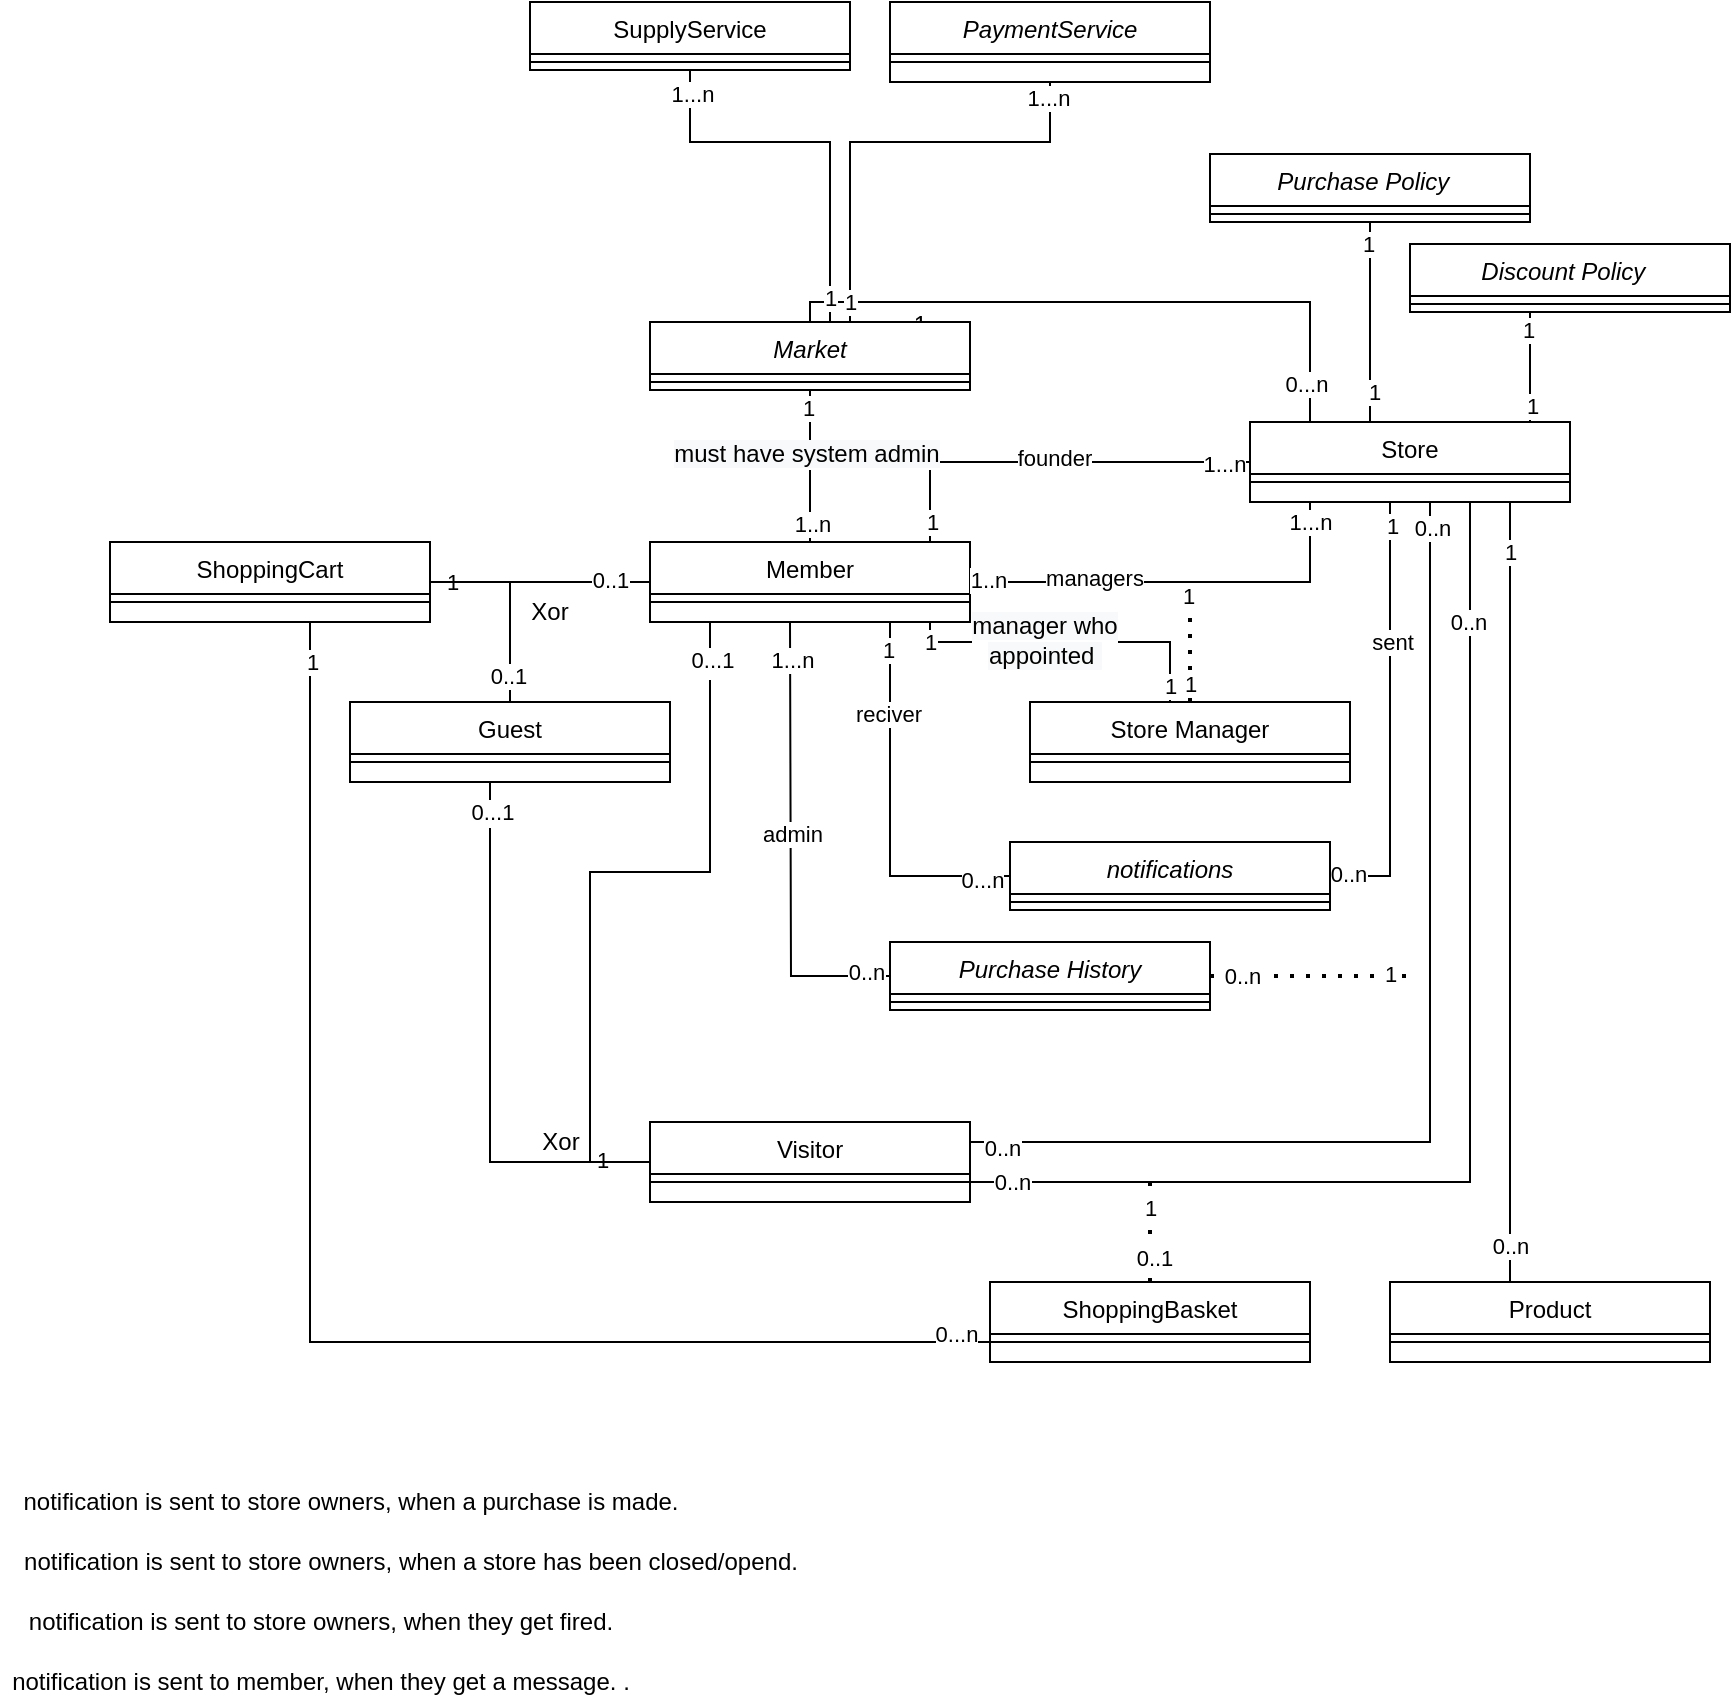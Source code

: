 <mxfile version="17.4.5" type="google"><diagram id="C5RBs43oDa-KdzZeNtuy" name="Page-1"><mxGraphModel dx="1987" dy="1769" grid="1" gridSize="10" guides="1" tooltips="1" connect="1" arrows="1" fold="1" page="1" pageScale="1" pageWidth="827" pageHeight="1169" math="0" shadow="0"><root><mxCell id="WIyWlLk6GJQsqaUBKTNV-0"/><mxCell id="WIyWlLk6GJQsqaUBKTNV-1" parent="WIyWlLk6GJQsqaUBKTNV-0"/><mxCell id="LpfdpN4ZtDPv81EZwWaa-68" style="edgeStyle=orthogonalEdgeStyle;rounded=0;orthogonalLoop=1;jettySize=auto;html=1;endArrow=none;endFill=0;" parent="WIyWlLk6GJQsqaUBKTNV-1" source="LpfdpN4ZtDPv81EZwWaa-0" target="613wISZuIpZAEorDCF2N-21" edge="1"><mxGeometry relative="1" as="geometry"><Array as="points"><mxPoint x="230" y="180"/><mxPoint x="230" y="180"/></Array><mxPoint x="230" y="250" as="sourcePoint"/></mxGeometry></mxCell><mxCell id="LpfdpN4ZtDPv81EZwWaa-69" value="0..1" style="edgeLabel;html=1;align=center;verticalAlign=middle;resizable=0;points=[];" parent="LpfdpN4ZtDPv81EZwWaa-68" vertex="1" connectable="0"><mxGeometry x="-0.886" y="-1" relative="1" as="geometry"><mxPoint x="-14" as="offset"/></mxGeometry></mxCell><mxCell id="LpfdpN4ZtDPv81EZwWaa-114" value="1" style="edgeLabel;html=1;align=center;verticalAlign=middle;resizable=0;points=[];" parent="LpfdpN4ZtDPv81EZwWaa-68" vertex="1" connectable="0"><mxGeometry x="0.801" relative="1" as="geometry"><mxPoint as="offset"/></mxGeometry></mxCell><mxCell id="LpfdpN4ZtDPv81EZwWaa-122" style="edgeStyle=orthogonalEdgeStyle;rounded=0;orthogonalLoop=1;jettySize=auto;html=1;endArrow=none;endFill=0;" parent="WIyWlLk6GJQsqaUBKTNV-1" source="zkfFHV4jXpPFQw0GAbJ--6" target="zkfFHV4jXpPFQw0GAbJ--17" edge="1"><mxGeometry relative="1" as="geometry"><Array as="points"><mxPoint x="670" y="460"/></Array></mxGeometry></mxCell><mxCell id="LpfdpN4ZtDPv81EZwWaa-126" value="0..n" style="edgeLabel;html=1;align=center;verticalAlign=middle;resizable=0;points=[];" parent="LpfdpN4ZtDPv81EZwWaa-122" vertex="1" connectable="0"><mxGeometry x="-0.941" y="-3" relative="1" as="geometry"><mxPoint as="offset"/></mxGeometry></mxCell><mxCell id="LpfdpN4ZtDPv81EZwWaa-127" value="0..n" style="edgeLabel;html=1;align=center;verticalAlign=middle;resizable=0;points=[];" parent="LpfdpN4ZtDPv81EZwWaa-122" vertex="1" connectable="0"><mxGeometry x="0.952" y="-1" relative="1" as="geometry"><mxPoint as="offset"/></mxGeometry></mxCell><mxCell id="zkfFHV4jXpPFQw0GAbJ--6" value="Visitor" style="swimlane;fontStyle=0;align=center;verticalAlign=top;childLayout=stackLayout;horizontal=1;startSize=26;horizontalStack=0;resizeParent=1;resizeLast=0;collapsible=1;marginBottom=0;rounded=0;shadow=0;strokeWidth=1;" parent="WIyWlLk6GJQsqaUBKTNV-1" vertex="1"><mxGeometry x="280" y="450" width="160" height="40" as="geometry"><mxRectangle x="130" y="380" width="160" height="26" as="alternateBounds"/></mxGeometry></mxCell><mxCell id="zkfFHV4jXpPFQw0GAbJ--9" value="" style="line;html=1;strokeWidth=1;align=left;verticalAlign=middle;spacingTop=-1;spacingLeft=3;spacingRight=3;rotatable=0;labelPosition=right;points=[];portConstraint=eastwest;" parent="zkfFHV4jXpPFQw0GAbJ--6" vertex="1"><mxGeometry y="26" width="160" height="8" as="geometry"/></mxCell><mxCell id="LpfdpN4ZtDPv81EZwWaa-53" style="edgeStyle=orthogonalEdgeStyle;rounded=0;orthogonalLoop=1;jettySize=auto;html=1;endArrow=none;endFill=0;" parent="WIyWlLk6GJQsqaUBKTNV-1" source="zkfFHV4jXpPFQw0GAbJ--17" target="LpfdpN4ZtDPv81EZwWaa-0" edge="1"><mxGeometry relative="1" as="geometry"><Array as="points"><mxPoint x="420" y="120"/></Array></mxGeometry></mxCell><mxCell id="LpfdpN4ZtDPv81EZwWaa-56" value="founder" style="edgeLabel;html=1;align=center;verticalAlign=middle;resizable=0;points=[];" parent="LpfdpN4ZtDPv81EZwWaa-53" vertex="1" connectable="0"><mxGeometry x="-0.022" y="-2" relative="1" as="geometry"><mxPoint as="offset"/></mxGeometry></mxCell><mxCell id="LpfdpN4ZtDPv81EZwWaa-98" value="1...n" style="edgeLabel;html=1;align=center;verticalAlign=middle;resizable=0;points=[];" parent="LpfdpN4ZtDPv81EZwWaa-53" vertex="1" connectable="0"><mxGeometry x="-0.87" y="1" relative="1" as="geometry"><mxPoint as="offset"/></mxGeometry></mxCell><mxCell id="LpfdpN4ZtDPv81EZwWaa-103" value="1" style="edgeLabel;html=1;align=center;verticalAlign=middle;resizable=0;points=[];" parent="LpfdpN4ZtDPv81EZwWaa-53" vertex="1" connectable="0"><mxGeometry x="0.898" y="1" relative="1" as="geometry"><mxPoint as="offset"/></mxGeometry></mxCell><mxCell id="LpfdpN4ZtDPv81EZwWaa-74" style="edgeStyle=orthogonalEdgeStyle;rounded=0;orthogonalLoop=1;jettySize=auto;html=1;endArrow=none;endFill=0;" parent="WIyWlLk6GJQsqaUBKTNV-1" source="zkfFHV4jXpPFQw0GAbJ--17" target="613wISZuIpZAEorDCF2N-2" edge="1"><mxGeometry relative="1" as="geometry"><Array as="points"><mxPoint x="710" y="200"/><mxPoint x="710" y="200"/></Array></mxGeometry></mxCell><mxCell id="LpfdpN4ZtDPv81EZwWaa-82" value="0..n" style="edgeLabel;html=1;align=center;verticalAlign=middle;resizable=0;points=[];" parent="LpfdpN4ZtDPv81EZwWaa-74" vertex="1" connectable="0"><mxGeometry x="0.904" relative="1" as="geometry"><mxPoint as="offset"/></mxGeometry></mxCell><mxCell id="LpfdpN4ZtDPv81EZwWaa-83" value="1" style="edgeLabel;html=1;align=center;verticalAlign=middle;resizable=0;points=[];" parent="LpfdpN4ZtDPv81EZwWaa-74" vertex="1" connectable="0"><mxGeometry x="-0.874" relative="1" as="geometry"><mxPoint as="offset"/></mxGeometry></mxCell><mxCell id="LpfdpN4ZtDPv81EZwWaa-90" style="edgeStyle=orthogonalEdgeStyle;rounded=0;orthogonalLoop=1;jettySize=auto;html=1;endArrow=none;endFill=0;" parent="WIyWlLk6GJQsqaUBKTNV-1" source="zkfFHV4jXpPFQw0GAbJ--17" target="LpfdpN4ZtDPv81EZwWaa-88" edge="1"><mxGeometry relative="1" as="geometry"><Array as="points"><mxPoint x="640" y="70"/><mxPoint x="640" y="70"/></Array></mxGeometry></mxCell><mxCell id="LpfdpN4ZtDPv81EZwWaa-94" value="1" style="edgeLabel;html=1;align=center;verticalAlign=middle;resizable=0;points=[];" parent="LpfdpN4ZtDPv81EZwWaa-90" vertex="1" connectable="0"><mxGeometry x="0.78" y="1" relative="1" as="geometry"><mxPoint as="offset"/></mxGeometry></mxCell><mxCell id="LpfdpN4ZtDPv81EZwWaa-95" value="1" style="edgeLabel;html=1;align=center;verticalAlign=middle;resizable=0;points=[];" parent="LpfdpN4ZtDPv81EZwWaa-90" vertex="1" connectable="0"><mxGeometry x="-0.687" y="-2" relative="1" as="geometry"><mxPoint as="offset"/></mxGeometry></mxCell><mxCell id="LpfdpN4ZtDPv81EZwWaa-93" style="edgeStyle=orthogonalEdgeStyle;rounded=0;orthogonalLoop=1;jettySize=auto;html=1;endArrow=none;endFill=0;" parent="WIyWlLk6GJQsqaUBKTNV-1" source="zkfFHV4jXpPFQw0GAbJ--17" target="LpfdpN4ZtDPv81EZwWaa-91" edge="1"><mxGeometry relative="1" as="geometry"><Array as="points"><mxPoint x="720" y="60"/><mxPoint x="720" y="60"/></Array></mxGeometry></mxCell><mxCell id="LpfdpN4ZtDPv81EZwWaa-96" value="1" style="edgeLabel;html=1;align=center;verticalAlign=middle;resizable=0;points=[];" parent="LpfdpN4ZtDPv81EZwWaa-93" vertex="1" connectable="0"><mxGeometry x="0.665" y="1" relative="1" as="geometry"><mxPoint as="offset"/></mxGeometry></mxCell><mxCell id="LpfdpN4ZtDPv81EZwWaa-97" value="1" style="edgeLabel;html=1;align=center;verticalAlign=middle;resizable=0;points=[];" parent="LpfdpN4ZtDPv81EZwWaa-93" vertex="1" connectable="0"><mxGeometry x="-0.687" y="-1" relative="1" as="geometry"><mxPoint as="offset"/></mxGeometry></mxCell><mxCell id="zkfFHV4jXpPFQw0GAbJ--17" value="Store" style="swimlane;fontStyle=0;align=center;verticalAlign=top;childLayout=stackLayout;horizontal=1;startSize=26;horizontalStack=0;resizeParent=1;resizeLast=0;collapsible=1;marginBottom=0;rounded=0;shadow=0;strokeWidth=1;" parent="WIyWlLk6GJQsqaUBKTNV-1" vertex="1"><mxGeometry x="580" y="100" width="160" height="40" as="geometry"><mxRectangle x="550" y="140" width="160" height="26" as="alternateBounds"/></mxGeometry></mxCell><mxCell id="zkfFHV4jXpPFQw0GAbJ--23" value="" style="line;html=1;strokeWidth=1;align=left;verticalAlign=middle;spacingTop=-1;spacingLeft=3;spacingRight=3;rotatable=0;labelPosition=right;points=[];portConstraint=eastwest;" parent="zkfFHV4jXpPFQw0GAbJ--17" vertex="1"><mxGeometry y="26" width="160" height="8" as="geometry"/></mxCell><mxCell id="zkfFHV4jXpPFQw0GAbJ--26" value="" style="endArrow=none;shadow=0;strokeWidth=1;rounded=0;endFill=0;edgeStyle=elbowEdgeStyle;elbow=vertical;" parent="WIyWlLk6GJQsqaUBKTNV-1" source="613wISZuIpZAEorDCF2N-30" target="zkfFHV4jXpPFQw0GAbJ--17" edge="1"><mxGeometry x="0.5" y="41" relative="1" as="geometry"><mxPoint x="450" y="40" as="sourcePoint"/><mxPoint x="600" y="80" as="targetPoint"/><mxPoint x="-40" y="32" as="offset"/><Array as="points"><mxPoint x="610" y="40"/><mxPoint x="500" y="40"/><mxPoint x="490" y="10"/></Array></mxGeometry></mxCell><mxCell id="zkfFHV4jXpPFQw0GAbJ--28" value="1" style="resizable=0;align=right;verticalAlign=bottom;labelBackgroundColor=none;fontSize=12;" parent="zkfFHV4jXpPFQw0GAbJ--26" connectable="0" vertex="1"><mxGeometry x="1" relative="1" as="geometry"><mxPoint x="-190" y="-40" as="offset"/></mxGeometry></mxCell><mxCell id="LpfdpN4ZtDPv81EZwWaa-86" value="0...n" style="edgeLabel;html=1;align=center;verticalAlign=middle;resizable=0;points=[];" parent="zkfFHV4jXpPFQw0GAbJ--26" vertex="1" connectable="0"><mxGeometry x="0.88" y="-2" relative="1" as="geometry"><mxPoint as="offset"/></mxGeometry></mxCell><mxCell id="613wISZuIpZAEorDCF2N-2" value="Product" style="swimlane;fontStyle=0;align=center;verticalAlign=top;childLayout=stackLayout;horizontal=1;startSize=26;horizontalStack=0;resizeParent=1;resizeLast=0;collapsible=1;marginBottom=0;rounded=0;shadow=0;strokeWidth=1;" parent="WIyWlLk6GJQsqaUBKTNV-1" vertex="1"><mxGeometry x="650" y="530" width="160" height="40" as="geometry"><mxRectangle x="340" y="380" width="170" height="26" as="alternateBounds"/></mxGeometry></mxCell><mxCell id="613wISZuIpZAEorDCF2N-3" value="" style="line;html=1;strokeWidth=1;align=left;verticalAlign=middle;spacingTop=-1;spacingLeft=3;spacingRight=3;rotatable=0;labelPosition=right;points=[];portConstraint=eastwest;" parent="613wISZuIpZAEorDCF2N-2" vertex="1"><mxGeometry y="26" width="160" height="8" as="geometry"/></mxCell><mxCell id="613wISZuIpZAEorDCF2N-9" value="SupplyService" style="swimlane;fontStyle=0;align=center;verticalAlign=top;childLayout=stackLayout;horizontal=1;startSize=26;horizontalStack=0;resizeParent=1;resizeLast=0;collapsible=1;marginBottom=0;rounded=0;shadow=0;strokeWidth=1;" parent="WIyWlLk6GJQsqaUBKTNV-1" vertex="1"><mxGeometry x="220" y="-110" width="160" height="34" as="geometry"><mxRectangle x="130" y="380" width="160" height="26" as="alternateBounds"/></mxGeometry></mxCell><mxCell id="613wISZuIpZAEorDCF2N-10" value="" style="line;html=1;strokeWidth=1;align=left;verticalAlign=middle;spacingTop=-1;spacingLeft=3;spacingRight=3;rotatable=0;labelPosition=right;points=[];portConstraint=eastwest;" parent="613wISZuIpZAEorDCF2N-9" vertex="1"><mxGeometry y="26" width="160" height="8" as="geometry"/></mxCell><mxCell id="613wISZuIpZAEorDCF2N-7" value="PaymentService" style="swimlane;fontStyle=2;align=center;verticalAlign=top;childLayout=stackLayout;horizontal=1;startSize=26;horizontalStack=0;resizeParent=1;resizeLast=0;collapsible=1;marginBottom=0;rounded=0;shadow=0;strokeWidth=1;" parent="WIyWlLk6GJQsqaUBKTNV-1" vertex="1"><mxGeometry x="400" y="-110" width="160" height="40" as="geometry"><mxRectangle x="130" y="380" width="160" height="26" as="alternateBounds"/></mxGeometry></mxCell><mxCell id="613wISZuIpZAEorDCF2N-8" value="" style="line;html=1;strokeWidth=1;align=left;verticalAlign=middle;spacingTop=-1;spacingLeft=3;spacingRight=3;rotatable=0;labelPosition=right;points=[];portConstraint=eastwest;" parent="613wISZuIpZAEorDCF2N-7" vertex="1"><mxGeometry y="26" width="160" height="8" as="geometry"/></mxCell><mxCell id="7TbjuN-8Q1pasDz8pCFr-12" style="edgeStyle=orthogonalEdgeStyle;rounded=0;orthogonalLoop=1;jettySize=auto;html=1;endArrow=none;endFill=0;" edge="1" parent="WIyWlLk6GJQsqaUBKTNV-1" source="613wISZuIpZAEorDCF2N-21" target="7TbjuN-8Q1pasDz8pCFr-0"><mxGeometry relative="1" as="geometry"><Array as="points"><mxPoint x="210" y="180"/></Array></mxGeometry></mxCell><mxCell id="7TbjuN-8Q1pasDz8pCFr-14" value="0..1" style="edgeLabel;html=1;align=center;verticalAlign=middle;resizable=0;points=[];" vertex="1" connectable="0" parent="7TbjuN-8Q1pasDz8pCFr-12"><mxGeometry x="0.73" y="-1" relative="1" as="geometry"><mxPoint as="offset"/></mxGeometry></mxCell><mxCell id="613wISZuIpZAEorDCF2N-21" value="ShoppingCart" style="swimlane;fontStyle=0;align=center;verticalAlign=top;childLayout=stackLayout;horizontal=1;startSize=26;horizontalStack=0;resizeParent=1;resizeLast=0;collapsible=1;marginBottom=0;rounded=0;shadow=0;strokeWidth=1;" parent="WIyWlLk6GJQsqaUBKTNV-1" vertex="1"><mxGeometry x="10" y="160" width="160" height="40" as="geometry"><mxRectangle x="130" y="380" width="160" height="26" as="alternateBounds"/></mxGeometry></mxCell><mxCell id="613wISZuIpZAEorDCF2N-22" value="" style="line;html=1;strokeWidth=1;align=left;verticalAlign=middle;spacingTop=-1;spacingLeft=3;spacingRight=3;rotatable=0;labelPosition=right;points=[];portConstraint=eastwest;" parent="613wISZuIpZAEorDCF2N-21" vertex="1"><mxGeometry y="26" width="160" height="8" as="geometry"/></mxCell><mxCell id="LpfdpN4ZtDPv81EZwWaa-63" style="edgeStyle=orthogonalEdgeStyle;rounded=0;orthogonalLoop=1;jettySize=auto;html=1;endArrow=none;endFill=0;" parent="WIyWlLk6GJQsqaUBKTNV-1" source="zkfFHV4jXpPFQw0GAbJ--6" edge="1"><mxGeometry relative="1" as="geometry"><mxPoint x="720" y="140" as="targetPoint"/><Array as="points"><mxPoint x="690" y="480"/><mxPoint x="690" y="140"/></Array></mxGeometry></mxCell><mxCell id="LpfdpN4ZtDPv81EZwWaa-77" value="&lt;span style=&quot;color: rgba(0 , 0 , 0 , 0) ; font-family: monospace ; font-size: 0px ; background-color: rgb(248 , 249 , 250)&quot;&gt;%3CmxGraphModel%3E%3Croot%3E%3CmxCell%20id%3D%220%22%2F%3E%3CmxCell%20id%3D%221%22%20parent%3D%220%22%2F%3E%3CmxCell%20id%3D%222%22%20value%3D%220..n%22%20style%3D%22resizable%3D0%3Balign%3Dleft%3BverticalAlign%3Dbottom%3BlabelBackgroundColor%3Dnone%3BfontSize%3D12%3B%22%20connectable%3D%220%22%20vertex%3D%221%22%20parent%3D%221%22%3E%3CmxGeometry%20x%3D%22621%22%20y%3D%22100%22%20as%3D%22geometry%22%2F%3E%3C%2FmxCell%3E%3C%2Froot%3E%3C%2FmxGraphModel%3E0&lt;/span&gt;" style="edgeLabel;html=1;align=center;verticalAlign=middle;resizable=0;points=[];" parent="LpfdpN4ZtDPv81EZwWaa-63" vertex="1" connectable="0"><mxGeometry x="-0.936" y="-1" relative="1" as="geometry"><mxPoint as="offset"/></mxGeometry></mxCell><mxCell id="LpfdpN4ZtDPv81EZwWaa-78" value="0..n" style="edgeLabel;html=1;align=center;verticalAlign=middle;resizable=0;points=[];" parent="LpfdpN4ZtDPv81EZwWaa-63" vertex="1" connectable="0"><mxGeometry x="-0.932" relative="1" as="geometry"><mxPoint as="offset"/></mxGeometry></mxCell><mxCell id="LpfdpN4ZtDPv81EZwWaa-79" value="0..n" style="edgeLabel;html=1;align=center;verticalAlign=middle;resizable=0;points=[];" parent="LpfdpN4ZtDPv81EZwWaa-63" vertex="1" connectable="0"><mxGeometry x="0.711" y="1" relative="1" as="geometry"><mxPoint as="offset"/></mxGeometry></mxCell><mxCell id="613wISZuIpZAEorDCF2N-23" value="ShoppingBasket" style="swimlane;fontStyle=0;align=center;verticalAlign=top;childLayout=stackLayout;horizontal=1;startSize=26;horizontalStack=0;resizeParent=1;resizeLast=0;collapsible=1;marginBottom=0;rounded=0;shadow=0;strokeWidth=1;" parent="WIyWlLk6GJQsqaUBKTNV-1" vertex="1"><mxGeometry x="450" y="530" width="160" height="40" as="geometry"><mxRectangle x="130" y="380" width="160" height="26" as="alternateBounds"/></mxGeometry></mxCell><mxCell id="613wISZuIpZAEorDCF2N-24" value="" style="line;html=1;strokeWidth=1;align=left;verticalAlign=middle;spacingTop=-1;spacingLeft=3;spacingRight=3;rotatable=0;labelPosition=right;points=[];portConstraint=eastwest;" parent="613wISZuIpZAEorDCF2N-23" vertex="1"><mxGeometry y="26" width="160" height="8" as="geometry"/></mxCell><mxCell id="LpfdpN4ZtDPv81EZwWaa-55" style="edgeStyle=orthogonalEdgeStyle;rounded=0;orthogonalLoop=1;jettySize=auto;html=1;endArrow=none;endFill=0;" parent="WIyWlLk6GJQsqaUBKTNV-1" source="613wISZuIpZAEorDCF2N-30" target="LpfdpN4ZtDPv81EZwWaa-0" edge="1"><mxGeometry relative="1" as="geometry"/></mxCell><mxCell id="LpfdpN4ZtDPv81EZwWaa-58" value="&lt;span style=&quot;font-size: 12px ; background-color: rgb(248 , 249 , 250)&quot;&gt;must have system admin&lt;/span&gt;" style="edgeLabel;html=1;align=center;verticalAlign=middle;resizable=0;points=[];" parent="LpfdpN4ZtDPv81EZwWaa-55" vertex="1" connectable="0"><mxGeometry x="-0.174" y="-2" relative="1" as="geometry"><mxPoint as="offset"/></mxGeometry></mxCell><mxCell id="LpfdpN4ZtDPv81EZwWaa-105" value="1..n" style="edgeLabel;html=1;align=center;verticalAlign=middle;resizable=0;points=[];" parent="LpfdpN4ZtDPv81EZwWaa-55" vertex="1" connectable="0"><mxGeometry x="0.754" y="1" relative="1" as="geometry"><mxPoint as="offset"/></mxGeometry></mxCell><mxCell id="LpfdpN4ZtDPv81EZwWaa-113" value="1" style="edgeLabel;html=1;align=center;verticalAlign=middle;resizable=0;points=[];" parent="LpfdpN4ZtDPv81EZwWaa-55" vertex="1" connectable="0"><mxGeometry x="-0.78" y="-1" relative="1" as="geometry"><mxPoint as="offset"/></mxGeometry></mxCell><mxCell id="613wISZuIpZAEorDCF2N-30" value="Market" style="swimlane;fontStyle=2;align=center;verticalAlign=top;childLayout=stackLayout;horizontal=1;startSize=26;horizontalStack=0;resizeParent=1;resizeLast=0;collapsible=1;marginBottom=0;rounded=0;shadow=0;strokeWidth=1;" parent="WIyWlLk6GJQsqaUBKTNV-1" vertex="1"><mxGeometry x="280" y="50" width="160" height="34" as="geometry"><mxRectangle x="230" y="140" width="160" height="26" as="alternateBounds"/></mxGeometry></mxCell><mxCell id="613wISZuIpZAEorDCF2N-31" value="" style="line;html=1;strokeWidth=1;align=left;verticalAlign=middle;spacingTop=-1;spacingLeft=3;spacingRight=3;rotatable=0;labelPosition=right;points=[];portConstraint=eastwest;" parent="613wISZuIpZAEorDCF2N-30" vertex="1"><mxGeometry y="26" width="160" height="8" as="geometry"/></mxCell><mxCell id="613wISZuIpZAEorDCF2N-36" value="" style="edgeStyle=orthogonalEdgeStyle;rounded=0;orthogonalLoop=1;jettySize=auto;html=1;endArrow=none;endFill=0;startArrow=none;startFill=0;startSize=14;" parent="WIyWlLk6GJQsqaUBKTNV-1" source="613wISZuIpZAEorDCF2N-21" target="613wISZuIpZAEorDCF2N-23" edge="1"><mxGeometry relative="1" as="geometry"><mxPoint x="390.034" y="212" as="sourcePoint"/><mxPoint x="110" y="438" as="targetPoint"/><Array as="points"><mxPoint x="110" y="560"/></Array></mxGeometry></mxCell><mxCell id="LpfdpN4ZtDPv81EZwWaa-84" value="0...n" style="edgeLabel;html=1;align=center;verticalAlign=middle;resizable=0;points=[];" parent="613wISZuIpZAEorDCF2N-36" vertex="1" connectable="0"><mxGeometry x="0.951" y="4" relative="1" as="geometry"><mxPoint as="offset"/></mxGeometry></mxCell><mxCell id="LpfdpN4ZtDPv81EZwWaa-85" value="1" style="edgeLabel;html=1;align=center;verticalAlign=middle;resizable=0;points=[];" parent="613wISZuIpZAEorDCF2N-36" vertex="1" connectable="0"><mxGeometry x="-0.943" y="1" relative="1" as="geometry"><mxPoint as="offset"/></mxGeometry></mxCell><mxCell id="613wISZuIpZAEorDCF2N-48" value="" style="edgeStyle=orthogonalEdgeStyle;rounded=0;orthogonalLoop=1;jettySize=auto;html=1;endArrow=none;endFill=0;startArrow=none;startFill=0;startSize=14;" parent="WIyWlLk6GJQsqaUBKTNV-1" source="613wISZuIpZAEorDCF2N-30" target="613wISZuIpZAEorDCF2N-9" edge="1"><mxGeometry relative="1" as="geometry"><mxPoint x="310" y="54" as="sourcePoint"/><mxPoint x="200" y="54" as="targetPoint"/><Array as="points"><mxPoint x="370" y="-40"/><mxPoint x="300" y="-40"/></Array></mxGeometry></mxCell><mxCell id="LpfdpN4ZtDPv81EZwWaa-110" value="1...n" style="edgeLabel;html=1;align=center;verticalAlign=middle;resizable=0;points=[];" parent="613wISZuIpZAEorDCF2N-48" vertex="1" connectable="0"><mxGeometry x="0.88" y="-1" relative="1" as="geometry"><mxPoint as="offset"/></mxGeometry></mxCell><mxCell id="LpfdpN4ZtDPv81EZwWaa-111" value="1" style="edgeLabel;html=1;align=center;verticalAlign=middle;resizable=0;points=[];" parent="613wISZuIpZAEorDCF2N-48" vertex="1" connectable="0"><mxGeometry x="-0.877" relative="1" as="geometry"><mxPoint as="offset"/></mxGeometry></mxCell><mxCell id="613wISZuIpZAEorDCF2N-49" value="" style="edgeStyle=orthogonalEdgeStyle;rounded=0;orthogonalLoop=1;jettySize=auto;html=1;endArrow=none;endFill=0;startArrow=none;startFill=0;startSize=14;" parent="WIyWlLk6GJQsqaUBKTNV-1" source="613wISZuIpZAEorDCF2N-30" target="613wISZuIpZAEorDCF2N-7" edge="1"><mxGeometry relative="1" as="geometry"><mxPoint x="380" y="40" as="sourcePoint"/><mxPoint x="280" y="-66" as="targetPoint"/><Array as="points"><mxPoint x="380" y="-40"/><mxPoint x="480" y="-40"/></Array></mxGeometry></mxCell><mxCell id="LpfdpN4ZtDPv81EZwWaa-109" value="1...n" style="edgeLabel;html=1;align=center;verticalAlign=middle;resizable=0;points=[];" parent="613wISZuIpZAEorDCF2N-49" vertex="1" connectable="0"><mxGeometry x="0.926" y="1" relative="1" as="geometry"><mxPoint as="offset"/></mxGeometry></mxCell><mxCell id="LpfdpN4ZtDPv81EZwWaa-112" value="1" style="edgeLabel;html=1;align=center;verticalAlign=middle;resizable=0;points=[];" parent="613wISZuIpZAEorDCF2N-49" vertex="1" connectable="0"><mxGeometry x="-0.903" relative="1" as="geometry"><mxPoint as="offset"/></mxGeometry></mxCell><mxCell id="LpfdpN4ZtDPv81EZwWaa-59" style="edgeStyle=orthogonalEdgeStyle;rounded=0;orthogonalLoop=1;jettySize=auto;html=1;endArrow=none;endFill=0;" parent="WIyWlLk6GJQsqaUBKTNV-1" source="LpfdpN4ZtDPv81EZwWaa-0" target="LpfdpN4ZtDPv81EZwWaa-19" edge="1"><mxGeometry relative="1" as="geometry"><Array as="points"><mxPoint x="420" y="210"/><mxPoint x="540" y="210"/></Array></mxGeometry></mxCell><mxCell id="LpfdpN4ZtDPv81EZwWaa-60" value="&lt;span style=&quot;font-size: 12px ; background-color: rgb(248 , 249 , 250)&quot;&gt;manager who &lt;br&gt;appointed&amp;nbsp;&lt;/span&gt;" style="edgeLabel;html=1;align=center;verticalAlign=middle;resizable=0;points=[];" parent="LpfdpN4ZtDPv81EZwWaa-59" vertex="1" connectable="0"><mxGeometry x="-0.16" y="1" relative="1" as="geometry"><mxPoint as="offset"/></mxGeometry></mxCell><mxCell id="LpfdpN4ZtDPv81EZwWaa-104" value="1" style="edgeLabel;html=1;align=center;verticalAlign=middle;resizable=0;points=[];" parent="LpfdpN4ZtDPv81EZwWaa-59" vertex="1" connectable="0"><mxGeometry x="-0.88" relative="1" as="geometry"><mxPoint as="offset"/></mxGeometry></mxCell><mxCell id="LpfdpN4ZtDPv81EZwWaa-106" value="1" style="edgeLabel;html=1;align=center;verticalAlign=middle;resizable=0;points=[];" parent="LpfdpN4ZtDPv81EZwWaa-59" vertex="1" connectable="0"><mxGeometry x="0.892" relative="1" as="geometry"><mxPoint as="offset"/></mxGeometry></mxCell><mxCell id="LpfdpN4ZtDPv81EZwWaa-132" style="edgeStyle=orthogonalEdgeStyle;rounded=0;orthogonalLoop=1;jettySize=auto;html=1;endArrow=none;endFill=0;" parent="WIyWlLk6GJQsqaUBKTNV-1" source="7TbjuN-8Q1pasDz8pCFr-0" target="zkfFHV4jXpPFQw0GAbJ--6" edge="1"><mxGeometry relative="1" as="geometry"><Array as="points"><mxPoint x="200" y="470"/></Array><mxPoint x="200.059" y="420" as="sourcePoint"/></mxGeometry></mxCell><mxCell id="LpfdpN4ZtDPv81EZwWaa-133" value="1" style="edgeLabel;html=1;align=center;verticalAlign=middle;resizable=0;points=[];" parent="LpfdpN4ZtDPv81EZwWaa-132" vertex="1" connectable="0"><mxGeometry x="-0.88" y="-3" relative="1" as="geometry"><mxPoint as="offset"/></mxGeometry></mxCell><mxCell id="LpfdpN4ZtDPv81EZwWaa-134" value="1" style="edgeLabel;html=1;align=center;verticalAlign=middle;resizable=0;points=[];" parent="LpfdpN4ZtDPv81EZwWaa-132" vertex="1" connectable="0"><mxGeometry x="0.824" y="1" relative="1" as="geometry"><mxPoint as="offset"/></mxGeometry></mxCell><mxCell id="LpfdpN4ZtDPv81EZwWaa-135" value="0...1" style="edgeLabel;html=1;align=center;verticalAlign=middle;resizable=0;points=[];" parent="LpfdpN4ZtDPv81EZwWaa-132" vertex="1" connectable="0"><mxGeometry x="-0.894" y="1" relative="1" as="geometry"><mxPoint as="offset"/></mxGeometry></mxCell><mxCell id="LpfdpN4ZtDPv81EZwWaa-0" value="Member" style="swimlane;fontStyle=0;align=center;verticalAlign=top;childLayout=stackLayout;horizontal=1;startSize=26;horizontalStack=0;resizeParent=1;resizeLast=0;collapsible=1;marginBottom=0;rounded=0;shadow=0;strokeWidth=1;" parent="WIyWlLk6GJQsqaUBKTNV-1" vertex="1"><mxGeometry x="280" y="160" width="160" height="40" as="geometry"><mxRectangle x="130" y="380" width="160" height="26" as="alternateBounds"/></mxGeometry></mxCell><mxCell id="LpfdpN4ZtDPv81EZwWaa-1" value="" style="line;html=1;strokeWidth=1;align=left;verticalAlign=middle;spacingTop=-1;spacingLeft=3;spacingRight=3;rotatable=0;labelPosition=right;points=[];portConstraint=eastwest;" parent="LpfdpN4ZtDPv81EZwWaa-0" vertex="1"><mxGeometry y="26" width="160" height="8" as="geometry"/></mxCell><mxCell id="LpfdpN4ZtDPv81EZwWaa-17" value="" style="endArrow=none;html=1;rounded=0;" parent="WIyWlLk6GJQsqaUBKTNV-1" source="LpfdpN4ZtDPv81EZwWaa-0" edge="1"><mxGeometry width="50" height="50" relative="1" as="geometry"><mxPoint x="380" y="220" as="sourcePoint"/><mxPoint x="610" y="140" as="targetPoint"/><Array as="points"><mxPoint x="610" y="180"/></Array></mxGeometry></mxCell><mxCell id="LpfdpN4ZtDPv81EZwWaa-36" value="managers" style="edgeLabel;html=1;align=center;verticalAlign=middle;resizable=0;points=[];" parent="LpfdpN4ZtDPv81EZwWaa-17" vertex="1" connectable="0"><mxGeometry x="-0.409" y="2" relative="1" as="geometry"><mxPoint as="offset"/></mxGeometry></mxCell><mxCell id="LpfdpN4ZtDPv81EZwWaa-99" value="1...n" style="edgeLabel;html=1;align=center;verticalAlign=middle;resizable=0;points=[];" parent="LpfdpN4ZtDPv81EZwWaa-17" vertex="1" connectable="0"><mxGeometry x="0.907" relative="1" as="geometry"><mxPoint as="offset"/></mxGeometry></mxCell><mxCell id="LpfdpN4ZtDPv81EZwWaa-102" value="1..n" style="edgeLabel;html=1;align=center;verticalAlign=middle;resizable=0;points=[];" parent="LpfdpN4ZtDPv81EZwWaa-17" vertex="1" connectable="0"><mxGeometry x="-0.918" y="1" relative="1" as="geometry"><mxPoint as="offset"/></mxGeometry></mxCell><mxCell id="LpfdpN4ZtDPv81EZwWaa-18" value="" style="endArrow=none;dashed=1;html=1;dashPattern=1 3;strokeWidth=2;rounded=0;exitX=0.5;exitY=0;exitDx=0;exitDy=0;" parent="WIyWlLk6GJQsqaUBKTNV-1" source="LpfdpN4ZtDPv81EZwWaa-19" edge="1"><mxGeometry width="50" height="50" relative="1" as="geometry"><mxPoint x="500" y="220" as="sourcePoint"/><mxPoint x="550" y="180" as="targetPoint"/></mxGeometry></mxCell><mxCell id="LpfdpN4ZtDPv81EZwWaa-100" value="1" style="edgeLabel;html=1;align=center;verticalAlign=middle;resizable=0;points=[];" parent="LpfdpN4ZtDPv81EZwWaa-18" vertex="1" connectable="0"><mxGeometry x="0.764" y="1" relative="1" as="geometry"><mxPoint as="offset"/></mxGeometry></mxCell><mxCell id="LpfdpN4ZtDPv81EZwWaa-101" value="1" style="edgeLabel;html=1;align=center;verticalAlign=middle;resizable=0;points=[];" parent="LpfdpN4ZtDPv81EZwWaa-18" vertex="1" connectable="0"><mxGeometry x="-0.676" relative="1" as="geometry"><mxPoint as="offset"/></mxGeometry></mxCell><mxCell id="LpfdpN4ZtDPv81EZwWaa-19" value="Store Manager" style="swimlane;fontStyle=0;align=center;verticalAlign=top;childLayout=stackLayout;horizontal=1;startSize=26;horizontalStack=0;resizeParent=1;resizeLast=0;collapsible=1;marginBottom=0;rounded=0;shadow=0;strokeWidth=1;" parent="WIyWlLk6GJQsqaUBKTNV-1" vertex="1"><mxGeometry x="470" y="240" width="160" height="40" as="geometry"><mxRectangle x="130" y="380" width="160" height="26" as="alternateBounds"/></mxGeometry></mxCell><mxCell id="LpfdpN4ZtDPv81EZwWaa-20" value="" style="line;html=1;strokeWidth=1;align=left;verticalAlign=middle;spacingTop=-1;spacingLeft=3;spacingRight=3;rotatable=0;labelPosition=right;points=[];portConstraint=eastwest;" parent="LpfdpN4ZtDPv81EZwWaa-19" vertex="1"><mxGeometry y="26" width="160" height="8" as="geometry"/></mxCell><mxCell id="LpfdpN4ZtDPv81EZwWaa-25" style="edgeStyle=orthogonalEdgeStyle;rounded=0;orthogonalLoop=1;jettySize=auto;html=1;exitX=0.5;exitY=1;exitDx=0;exitDy=0;" parent="WIyWlLk6GJQsqaUBKTNV-1" edge="1"><mxGeometry relative="1" as="geometry"><mxPoint x="460" y="240" as="sourcePoint"/><mxPoint x="460" y="240" as="targetPoint"/></mxGeometry></mxCell><mxCell id="LpfdpN4ZtDPv81EZwWaa-71" value="" style="endArrow=none;dashed=1;html=1;dashPattern=1 3;strokeWidth=2;rounded=0;" parent="WIyWlLk6GJQsqaUBKTNV-1" source="613wISZuIpZAEorDCF2N-23" edge="1"><mxGeometry width="50" height="50" relative="1" as="geometry"><mxPoint x="570" y="280" as="sourcePoint"/><mxPoint x="530" y="480" as="targetPoint"/></mxGeometry></mxCell><mxCell id="LpfdpN4ZtDPv81EZwWaa-80" value="1" style="edgeLabel;html=1;align=center;verticalAlign=middle;resizable=0;points=[];" parent="LpfdpN4ZtDPv81EZwWaa-71" vertex="1" connectable="0"><mxGeometry x="0.48" relative="1" as="geometry"><mxPoint as="offset"/></mxGeometry></mxCell><mxCell id="LpfdpN4ZtDPv81EZwWaa-81" value="0..1" style="edgeLabel;html=1;align=center;verticalAlign=middle;resizable=0;points=[];" parent="LpfdpN4ZtDPv81EZwWaa-71" vertex="1" connectable="0"><mxGeometry x="-0.52" y="-2" relative="1" as="geometry"><mxPoint as="offset"/></mxGeometry></mxCell><mxCell id="LpfdpN4ZtDPv81EZwWaa-88" value="Purchase Policy  " style="swimlane;fontStyle=2;align=center;verticalAlign=top;childLayout=stackLayout;horizontal=1;startSize=26;horizontalStack=0;resizeParent=1;resizeLast=0;collapsible=1;marginBottom=0;rounded=0;shadow=0;strokeWidth=1;" parent="WIyWlLk6GJQsqaUBKTNV-1" vertex="1"><mxGeometry x="560" y="-34" width="160" height="34" as="geometry"><mxRectangle x="230" y="140" width="160" height="26" as="alternateBounds"/></mxGeometry></mxCell><mxCell id="LpfdpN4ZtDPv81EZwWaa-89" value="" style="line;html=1;strokeWidth=1;align=left;verticalAlign=middle;spacingTop=-1;spacingLeft=3;spacingRight=3;rotatable=0;labelPosition=right;points=[];portConstraint=eastwest;" parent="LpfdpN4ZtDPv81EZwWaa-88" vertex="1"><mxGeometry y="26" width="160" height="8" as="geometry"/></mxCell><mxCell id="LpfdpN4ZtDPv81EZwWaa-91" value="Discount Policy  " style="swimlane;fontStyle=2;align=center;verticalAlign=top;childLayout=stackLayout;horizontal=1;startSize=26;horizontalStack=0;resizeParent=1;resizeLast=0;collapsible=1;marginBottom=0;rounded=0;shadow=0;strokeWidth=1;" parent="WIyWlLk6GJQsqaUBKTNV-1" vertex="1"><mxGeometry x="660" y="11" width="160" height="34" as="geometry"><mxRectangle x="230" y="140" width="160" height="26" as="alternateBounds"/></mxGeometry></mxCell><mxCell id="LpfdpN4ZtDPv81EZwWaa-92" value="" style="line;html=1;strokeWidth=1;align=left;verticalAlign=middle;spacingTop=-1;spacingLeft=3;spacingRight=3;rotatable=0;labelPosition=right;points=[];portConstraint=eastwest;" parent="LpfdpN4ZtDPv81EZwWaa-91" vertex="1"><mxGeometry y="26" width="160" height="8" as="geometry"/></mxCell><mxCell id="LpfdpN4ZtDPv81EZwWaa-148" style="edgeStyle=orthogonalEdgeStyle;rounded=0;orthogonalLoop=1;jettySize=auto;html=1;endArrow=none;endFill=0;" parent="WIyWlLk6GJQsqaUBKTNV-1" source="LpfdpN4ZtDPv81EZwWaa-115" edge="1"><mxGeometry relative="1" as="geometry"><mxPoint x="350" y="200" as="targetPoint"/></mxGeometry></mxCell><mxCell id="LpfdpN4ZtDPv81EZwWaa-149" value="1...n" style="edgeLabel;html=1;align=center;verticalAlign=middle;resizable=0;points=[];" parent="LpfdpN4ZtDPv81EZwWaa-148" vertex="1" connectable="0"><mxGeometry x="0.837" y="-1" relative="1" as="geometry"><mxPoint as="offset"/></mxGeometry></mxCell><mxCell id="LpfdpN4ZtDPv81EZwWaa-150" value="0..n" style="edgeLabel;html=1;align=center;verticalAlign=middle;resizable=0;points=[];" parent="LpfdpN4ZtDPv81EZwWaa-148" vertex="1" connectable="0"><mxGeometry x="-0.893" y="-2" relative="1" as="geometry"><mxPoint as="offset"/></mxGeometry></mxCell><mxCell id="LpfdpN4ZtDPv81EZwWaa-151" value="admin" style="edgeLabel;html=1;align=center;verticalAlign=middle;resizable=0;points=[];" parent="LpfdpN4ZtDPv81EZwWaa-148" vertex="1" connectable="0"><mxGeometry x="0.066" y="1" relative="1" as="geometry"><mxPoint x="1" as="offset"/></mxGeometry></mxCell><mxCell id="LpfdpN4ZtDPv81EZwWaa-115" value="Purchase History" style="swimlane;fontStyle=2;align=center;verticalAlign=top;childLayout=stackLayout;horizontal=1;startSize=26;horizontalStack=0;resizeParent=1;resizeLast=0;collapsible=1;marginBottom=0;rounded=0;shadow=0;strokeWidth=1;" parent="WIyWlLk6GJQsqaUBKTNV-1" vertex="1"><mxGeometry x="400" y="360" width="160" height="34" as="geometry"><mxRectangle x="230" y="140" width="160" height="26" as="alternateBounds"/></mxGeometry></mxCell><mxCell id="LpfdpN4ZtDPv81EZwWaa-116" value="" style="line;html=1;strokeWidth=1;align=left;verticalAlign=middle;spacingTop=-1;spacingLeft=3;spacingRight=3;rotatable=0;labelPosition=right;points=[];portConstraint=eastwest;" parent="LpfdpN4ZtDPv81EZwWaa-115" vertex="1"><mxGeometry y="26" width="160" height="8" as="geometry"/></mxCell><mxCell id="LpfdpN4ZtDPv81EZwWaa-123" value="" style="endArrow=none;dashed=1;html=1;dashPattern=1 3;strokeWidth=2;rounded=0;" parent="WIyWlLk6GJQsqaUBKTNV-1" source="LpfdpN4ZtDPv81EZwWaa-115" edge="1"><mxGeometry width="50" height="50" relative="1" as="geometry"><mxPoint x="630" y="440" as="sourcePoint"/><mxPoint x="660" y="377" as="targetPoint"/></mxGeometry></mxCell><mxCell id="LpfdpN4ZtDPv81EZwWaa-128" value="0..n" style="edgeLabel;html=1;align=center;verticalAlign=middle;resizable=0;points=[];" parent="LpfdpN4ZtDPv81EZwWaa-123" vertex="1" connectable="0"><mxGeometry x="-0.68" relative="1" as="geometry"><mxPoint as="offset"/></mxGeometry></mxCell><mxCell id="LpfdpN4ZtDPv81EZwWaa-129" value="1" style="edgeLabel;html=1;align=center;verticalAlign=middle;resizable=0;points=[];" parent="LpfdpN4ZtDPv81EZwWaa-123" vertex="1" connectable="0"><mxGeometry x="0.8" y="1" relative="1" as="geometry"><mxPoint as="offset"/></mxGeometry></mxCell><mxCell id="LpfdpN4ZtDPv81EZwWaa-153" value="Market" style="swimlane;fontStyle=2;align=center;verticalAlign=top;childLayout=stackLayout;horizontal=1;startSize=26;horizontalStack=0;resizeParent=1;resizeLast=0;collapsible=1;marginBottom=0;rounded=0;shadow=0;strokeWidth=1;" parent="WIyWlLk6GJQsqaUBKTNV-1" vertex="1"><mxGeometry x="280" y="50" width="160" height="34" as="geometry"><mxRectangle x="230" y="140" width="160" height="26" as="alternateBounds"/></mxGeometry></mxCell><mxCell id="LpfdpN4ZtDPv81EZwWaa-154" value="" style="line;html=1;strokeWidth=1;align=left;verticalAlign=middle;spacingTop=-1;spacingLeft=3;spacingRight=3;rotatable=0;labelPosition=right;points=[];portConstraint=eastwest;" parent="LpfdpN4ZtDPv81EZwWaa-153" vertex="1"><mxGeometry y="26" width="160" height="8" as="geometry"/></mxCell><mxCell id="LpfdpN4ZtDPv81EZwWaa-158" style="edgeStyle=orthogonalEdgeStyle;rounded=0;orthogonalLoop=1;jettySize=auto;html=1;endArrow=none;endFill=0;" parent="WIyWlLk6GJQsqaUBKTNV-1" source="LpfdpN4ZtDPv81EZwWaa-155" target="zkfFHV4jXpPFQw0GAbJ--17" edge="1"><mxGeometry relative="1" as="geometry"><Array as="points"><mxPoint x="650" y="327"/></Array></mxGeometry></mxCell><mxCell id="LpfdpN4ZtDPv81EZwWaa-161" value="1" style="edgeLabel;html=1;align=center;verticalAlign=middle;resizable=0;points=[];" parent="LpfdpN4ZtDPv81EZwWaa-158" vertex="1" connectable="0"><mxGeometry x="0.889" y="-1" relative="1" as="geometry"><mxPoint as="offset"/></mxGeometry></mxCell><mxCell id="LpfdpN4ZtDPv81EZwWaa-162" value="0..n" style="edgeLabel;html=1;align=center;verticalAlign=middle;resizable=0;points=[];" parent="LpfdpN4ZtDPv81EZwWaa-158" vertex="1" connectable="0"><mxGeometry x="-0.921" y="1" relative="1" as="geometry"><mxPoint as="offset"/></mxGeometry></mxCell><mxCell id="LpfdpN4ZtDPv81EZwWaa-163" value="sent" style="edgeLabel;html=1;align=center;verticalAlign=middle;resizable=0;points=[];" parent="LpfdpN4ZtDPv81EZwWaa-158" vertex="1" connectable="0"><mxGeometry x="0.353" y="-1" relative="1" as="geometry"><mxPoint as="offset"/></mxGeometry></mxCell><mxCell id="LpfdpN4ZtDPv81EZwWaa-155" value="notifications" style="swimlane;fontStyle=2;align=center;verticalAlign=top;childLayout=stackLayout;horizontal=1;startSize=26;horizontalStack=0;resizeParent=1;resizeLast=0;collapsible=1;marginBottom=0;rounded=0;shadow=0;strokeWidth=1;" parent="WIyWlLk6GJQsqaUBKTNV-1" vertex="1"><mxGeometry x="460" y="310" width="160" height="34" as="geometry"><mxRectangle x="230" y="140" width="160" height="26" as="alternateBounds"/></mxGeometry></mxCell><mxCell id="LpfdpN4ZtDPv81EZwWaa-156" value="" style="line;html=1;strokeWidth=1;align=left;verticalAlign=middle;spacingTop=-1;spacingLeft=3;spacingRight=3;rotatable=0;labelPosition=right;points=[];portConstraint=eastwest;" parent="LpfdpN4ZtDPv81EZwWaa-155" vertex="1"><mxGeometry y="26" width="160" height="8" as="geometry"/></mxCell><mxCell id="LpfdpN4ZtDPv81EZwWaa-157" style="edgeStyle=orthogonalEdgeStyle;rounded=0;orthogonalLoop=1;jettySize=auto;html=1;endArrow=none;endFill=0;" parent="WIyWlLk6GJQsqaUBKTNV-1" source="LpfdpN4ZtDPv81EZwWaa-0" target="LpfdpN4ZtDPv81EZwWaa-155" edge="1"><mxGeometry relative="1" as="geometry"><Array as="points"><mxPoint x="400" y="327"/></Array></mxGeometry></mxCell><mxCell id="LpfdpN4ZtDPv81EZwWaa-159" value="1" style="edgeLabel;html=1;align=center;verticalAlign=middle;resizable=0;points=[];" parent="LpfdpN4ZtDPv81EZwWaa-157" vertex="1" connectable="0"><mxGeometry x="-0.848" y="-1" relative="1" as="geometry"><mxPoint as="offset"/></mxGeometry></mxCell><mxCell id="LpfdpN4ZtDPv81EZwWaa-160" value="0...n" style="edgeLabel;html=1;align=center;verticalAlign=middle;resizable=0;points=[];" parent="LpfdpN4ZtDPv81EZwWaa-157" vertex="1" connectable="0"><mxGeometry x="0.848" y="-2" relative="1" as="geometry"><mxPoint as="offset"/></mxGeometry></mxCell><mxCell id="LpfdpN4ZtDPv81EZwWaa-165" value="reciver" style="edgeLabel;html=1;align=center;verticalAlign=middle;resizable=0;points=[];" parent="LpfdpN4ZtDPv81EZwWaa-157" vertex="1" connectable="0"><mxGeometry x="-0.508" y="-1" relative="1" as="geometry"><mxPoint as="offset"/></mxGeometry></mxCell><mxCell id="LpfdpN4ZtDPv81EZwWaa-166" value="notification is sent to store owners, when a purchase is made." style="text;html=1;align=center;verticalAlign=middle;resizable=0;points=[];autosize=1;strokeColor=none;fillColor=none;" parent="WIyWlLk6GJQsqaUBKTNV-1" vertex="1"><mxGeometry x="-40" y="630" width="340" height="20" as="geometry"/></mxCell><mxCell id="LpfdpN4ZtDPv81EZwWaa-167" value="notification is sent to store owners, when a store has been closed/opend." style="text;html=1;align=center;verticalAlign=middle;resizable=0;points=[];autosize=1;strokeColor=none;fillColor=none;" parent="WIyWlLk6GJQsqaUBKTNV-1" vertex="1"><mxGeometry x="-40" y="660" width="400" height="20" as="geometry"/></mxCell><mxCell id="LpfdpN4ZtDPv81EZwWaa-168" value="notification is sent to store owners, when they get fired." style="text;html=1;align=center;verticalAlign=middle;resizable=0;points=[];autosize=1;strokeColor=none;fillColor=none;" parent="WIyWlLk6GJQsqaUBKTNV-1" vertex="1"><mxGeometry x="-40" y="690" width="310" height="20" as="geometry"/></mxCell><mxCell id="LpfdpN4ZtDPv81EZwWaa-169" value="notification is sent to member, when they get a message. ." style="text;html=1;align=center;verticalAlign=middle;resizable=0;points=[];autosize=1;strokeColor=none;fillColor=none;" parent="WIyWlLk6GJQsqaUBKTNV-1" vertex="1"><mxGeometry x="-45" y="720" width="320" height="20" as="geometry"/></mxCell><mxCell id="7TbjuN-8Q1pasDz8pCFr-0" value="Guest" style="swimlane;fontStyle=0;align=center;verticalAlign=top;childLayout=stackLayout;horizontal=1;startSize=26;horizontalStack=0;resizeParent=1;resizeLast=0;collapsible=1;marginBottom=0;rounded=0;shadow=0;strokeWidth=1;" vertex="1" parent="WIyWlLk6GJQsqaUBKTNV-1"><mxGeometry x="130" y="240" width="160" height="40" as="geometry"><mxRectangle x="130" y="380" width="160" height="26" as="alternateBounds"/></mxGeometry></mxCell><mxCell id="7TbjuN-8Q1pasDz8pCFr-1" value="" style="line;html=1;strokeWidth=1;align=left;verticalAlign=middle;spacingTop=-1;spacingLeft=3;spacingRight=3;rotatable=0;labelPosition=right;points=[];portConstraint=eastwest;" vertex="1" parent="7TbjuN-8Q1pasDz8pCFr-0"><mxGeometry y="26" width="160" height="8" as="geometry"/></mxCell><mxCell id="7TbjuN-8Q1pasDz8pCFr-7" style="edgeStyle=orthogonalEdgeStyle;rounded=0;orthogonalLoop=1;jettySize=auto;html=1;endArrow=none;endFill=0;" edge="1" parent="WIyWlLk6GJQsqaUBKTNV-1" source="LpfdpN4ZtDPv81EZwWaa-0" target="zkfFHV4jXpPFQw0GAbJ--6"><mxGeometry relative="1" as="geometry"><Array as="points"><mxPoint x="310" y="325"/><mxPoint x="250" y="325"/><mxPoint x="250" y="470"/></Array><mxPoint x="210.059" y="290" as="sourcePoint"/><mxPoint x="290" y="480.059" as="targetPoint"/></mxGeometry></mxCell><mxCell id="7TbjuN-8Q1pasDz8pCFr-8" value="1" style="edgeLabel;html=1;align=center;verticalAlign=middle;resizable=0;points=[];" vertex="1" connectable="0" parent="7TbjuN-8Q1pasDz8pCFr-7"><mxGeometry x="-0.88" y="-3" relative="1" as="geometry"><mxPoint as="offset"/></mxGeometry></mxCell><mxCell id="7TbjuN-8Q1pasDz8pCFr-10" value="0...1" style="edgeLabel;html=1;align=center;verticalAlign=middle;resizable=0;points=[];" vertex="1" connectable="0" parent="7TbjuN-8Q1pasDz8pCFr-7"><mxGeometry x="-0.894" y="1" relative="1" as="geometry"><mxPoint as="offset"/></mxGeometry></mxCell><mxCell id="7TbjuN-8Q1pasDz8pCFr-11" value="Xor" style="text;html=1;align=center;verticalAlign=middle;resizable=0;points=[];autosize=1;strokeColor=none;fillColor=none;" vertex="1" parent="WIyWlLk6GJQsqaUBKTNV-1"><mxGeometry x="220" y="450" width="30" height="20" as="geometry"/></mxCell><mxCell id="7TbjuN-8Q1pasDz8pCFr-15" value="Xor" style="text;html=1;strokeColor=none;fillColor=none;align=center;verticalAlign=middle;whiteSpace=wrap;rounded=0;" vertex="1" parent="WIyWlLk6GJQsqaUBKTNV-1"><mxGeometry x="200" y="180" width="60" height="30" as="geometry"/></mxCell></root></mxGraphModel></diagram></mxfile>